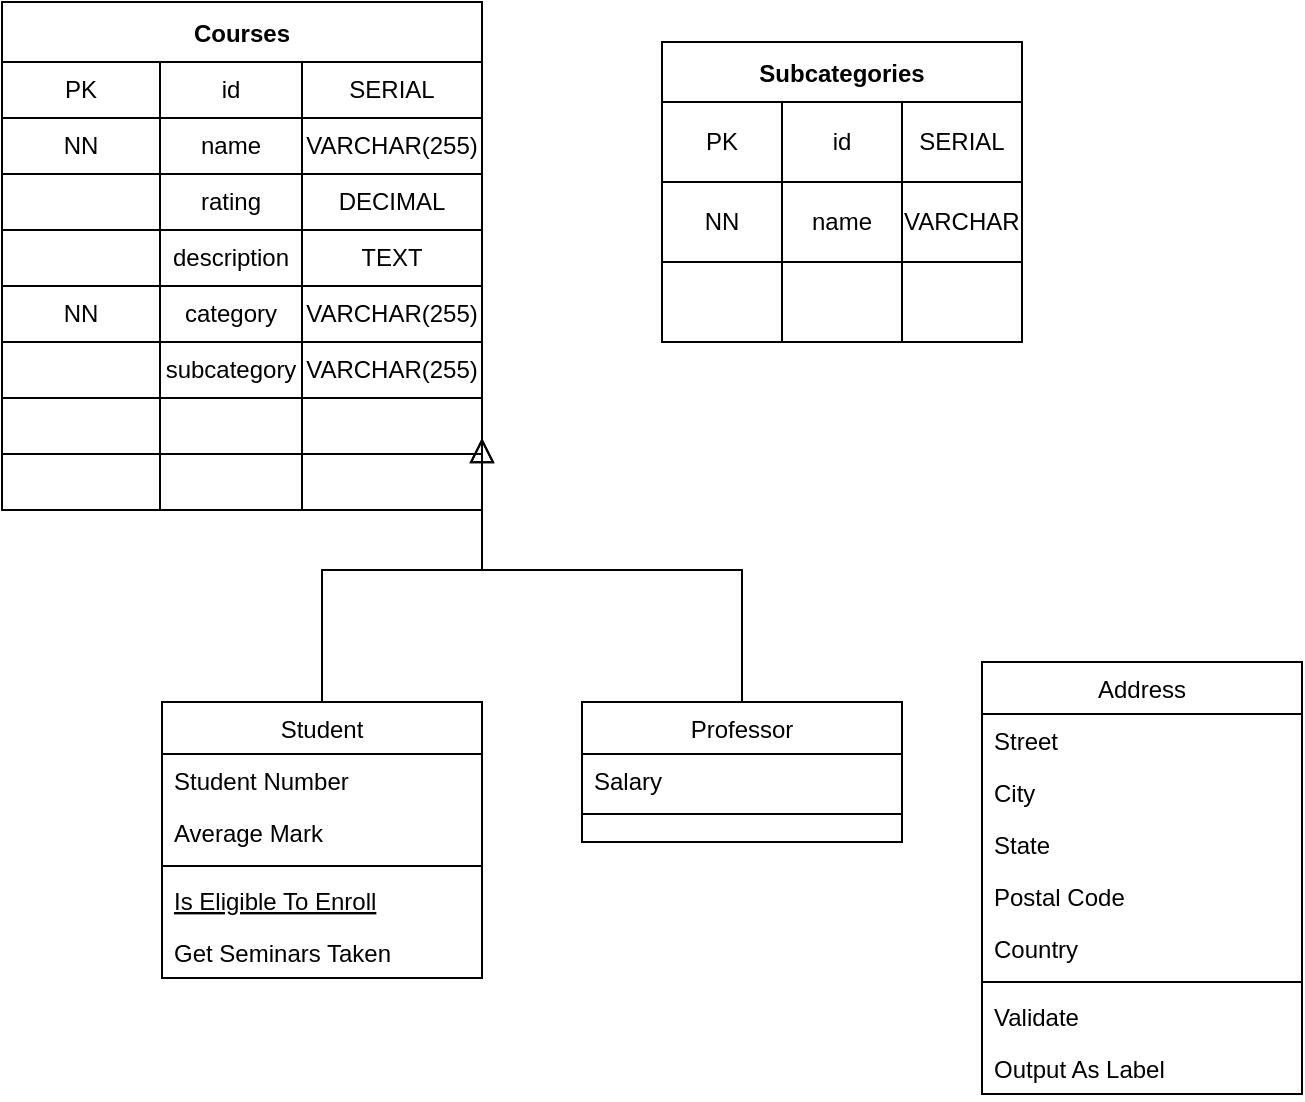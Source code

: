 <mxfile version="15.1.2" type="github">
  <diagram id="C5RBs43oDa-KdzZeNtuy" name="Page-1">
    <mxGraphModel dx="865" dy="468" grid="1" gridSize="10" guides="1" tooltips="1" connect="1" arrows="1" fold="1" page="1" pageScale="1" pageWidth="827" pageHeight="1169" math="0" shadow="0">
      <root>
        <mxCell id="WIyWlLk6GJQsqaUBKTNV-0" />
        <mxCell id="WIyWlLk6GJQsqaUBKTNV-1" parent="WIyWlLk6GJQsqaUBKTNV-0" />
        <mxCell id="zkfFHV4jXpPFQw0GAbJ--6" value="Student" style="swimlane;fontStyle=0;align=center;verticalAlign=top;childLayout=stackLayout;horizontal=1;startSize=26;horizontalStack=0;resizeParent=1;resizeLast=0;collapsible=1;marginBottom=0;rounded=0;shadow=0;strokeWidth=1;" parent="WIyWlLk6GJQsqaUBKTNV-1" vertex="1">
          <mxGeometry x="120" y="360" width="160" height="138" as="geometry">
            <mxRectangle x="130" y="380" width="160" height="26" as="alternateBounds" />
          </mxGeometry>
        </mxCell>
        <mxCell id="zkfFHV4jXpPFQw0GAbJ--7" value="Student Number" style="text;align=left;verticalAlign=top;spacingLeft=4;spacingRight=4;overflow=hidden;rotatable=0;points=[[0,0.5],[1,0.5]];portConstraint=eastwest;" parent="zkfFHV4jXpPFQw0GAbJ--6" vertex="1">
          <mxGeometry y="26" width="160" height="26" as="geometry" />
        </mxCell>
        <mxCell id="zkfFHV4jXpPFQw0GAbJ--8" value="Average Mark" style="text;align=left;verticalAlign=top;spacingLeft=4;spacingRight=4;overflow=hidden;rotatable=0;points=[[0,0.5],[1,0.5]];portConstraint=eastwest;rounded=0;shadow=0;html=0;" parent="zkfFHV4jXpPFQw0GAbJ--6" vertex="1">
          <mxGeometry y="52" width="160" height="26" as="geometry" />
        </mxCell>
        <mxCell id="zkfFHV4jXpPFQw0GAbJ--9" value="" style="line;html=1;strokeWidth=1;align=left;verticalAlign=middle;spacingTop=-1;spacingLeft=3;spacingRight=3;rotatable=0;labelPosition=right;points=[];portConstraint=eastwest;" parent="zkfFHV4jXpPFQw0GAbJ--6" vertex="1">
          <mxGeometry y="78" width="160" height="8" as="geometry" />
        </mxCell>
        <mxCell id="zkfFHV4jXpPFQw0GAbJ--10" value="Is Eligible To Enroll" style="text;align=left;verticalAlign=top;spacingLeft=4;spacingRight=4;overflow=hidden;rotatable=0;points=[[0,0.5],[1,0.5]];portConstraint=eastwest;fontStyle=4" parent="zkfFHV4jXpPFQw0GAbJ--6" vertex="1">
          <mxGeometry y="86" width="160" height="26" as="geometry" />
        </mxCell>
        <mxCell id="zkfFHV4jXpPFQw0GAbJ--11" value="Get Seminars Taken" style="text;align=left;verticalAlign=top;spacingLeft=4;spacingRight=4;overflow=hidden;rotatable=0;points=[[0,0.5],[1,0.5]];portConstraint=eastwest;" parent="zkfFHV4jXpPFQw0GAbJ--6" vertex="1">
          <mxGeometry y="112" width="160" height="26" as="geometry" />
        </mxCell>
        <mxCell id="zkfFHV4jXpPFQw0GAbJ--12" value="" style="endArrow=block;endSize=10;endFill=0;shadow=0;strokeWidth=1;rounded=0;edgeStyle=elbowEdgeStyle;elbow=vertical;" parent="WIyWlLk6GJQsqaUBKTNV-1" source="zkfFHV4jXpPFQw0GAbJ--6" edge="1">
          <mxGeometry width="160" relative="1" as="geometry">
            <mxPoint x="200" y="203" as="sourcePoint" />
            <mxPoint x="280" y="228" as="targetPoint" />
          </mxGeometry>
        </mxCell>
        <mxCell id="zkfFHV4jXpPFQw0GAbJ--13" value="Professor" style="swimlane;fontStyle=0;align=center;verticalAlign=top;childLayout=stackLayout;horizontal=1;startSize=26;horizontalStack=0;resizeParent=1;resizeLast=0;collapsible=1;marginBottom=0;rounded=0;shadow=0;strokeWidth=1;" parent="WIyWlLk6GJQsqaUBKTNV-1" vertex="1">
          <mxGeometry x="330" y="360" width="160" height="70" as="geometry">
            <mxRectangle x="340" y="380" width="170" height="26" as="alternateBounds" />
          </mxGeometry>
        </mxCell>
        <mxCell id="zkfFHV4jXpPFQw0GAbJ--14" value="Salary" style="text;align=left;verticalAlign=top;spacingLeft=4;spacingRight=4;overflow=hidden;rotatable=0;points=[[0,0.5],[1,0.5]];portConstraint=eastwest;" parent="zkfFHV4jXpPFQw0GAbJ--13" vertex="1">
          <mxGeometry y="26" width="160" height="26" as="geometry" />
        </mxCell>
        <mxCell id="zkfFHV4jXpPFQw0GAbJ--15" value="" style="line;html=1;strokeWidth=1;align=left;verticalAlign=middle;spacingTop=-1;spacingLeft=3;spacingRight=3;rotatable=0;labelPosition=right;points=[];portConstraint=eastwest;" parent="zkfFHV4jXpPFQw0GAbJ--13" vertex="1">
          <mxGeometry y="52" width="160" height="8" as="geometry" />
        </mxCell>
        <mxCell id="zkfFHV4jXpPFQw0GAbJ--16" value="" style="endArrow=block;endSize=10;endFill=0;shadow=0;strokeWidth=1;rounded=0;edgeStyle=elbowEdgeStyle;elbow=vertical;" parent="WIyWlLk6GJQsqaUBKTNV-1" source="zkfFHV4jXpPFQw0GAbJ--13" edge="1">
          <mxGeometry width="160" relative="1" as="geometry">
            <mxPoint x="210" y="373" as="sourcePoint" />
            <mxPoint x="280" y="228" as="targetPoint" />
          </mxGeometry>
        </mxCell>
        <mxCell id="zkfFHV4jXpPFQw0GAbJ--17" value="Address" style="swimlane;fontStyle=0;align=center;verticalAlign=top;childLayout=stackLayout;horizontal=1;startSize=26;horizontalStack=0;resizeParent=1;resizeLast=0;collapsible=1;marginBottom=0;rounded=0;shadow=0;strokeWidth=1;" parent="WIyWlLk6GJQsqaUBKTNV-1" vertex="1">
          <mxGeometry x="530" y="340" width="160" height="216" as="geometry">
            <mxRectangle x="550" y="140" width="160" height="26" as="alternateBounds" />
          </mxGeometry>
        </mxCell>
        <mxCell id="zkfFHV4jXpPFQw0GAbJ--18" value="Street" style="text;align=left;verticalAlign=top;spacingLeft=4;spacingRight=4;overflow=hidden;rotatable=0;points=[[0,0.5],[1,0.5]];portConstraint=eastwest;" parent="zkfFHV4jXpPFQw0GAbJ--17" vertex="1">
          <mxGeometry y="26" width="160" height="26" as="geometry" />
        </mxCell>
        <mxCell id="zkfFHV4jXpPFQw0GAbJ--19" value="City" style="text;align=left;verticalAlign=top;spacingLeft=4;spacingRight=4;overflow=hidden;rotatable=0;points=[[0,0.5],[1,0.5]];portConstraint=eastwest;rounded=0;shadow=0;html=0;" parent="zkfFHV4jXpPFQw0GAbJ--17" vertex="1">
          <mxGeometry y="52" width="160" height="26" as="geometry" />
        </mxCell>
        <mxCell id="zkfFHV4jXpPFQw0GAbJ--20" value="State" style="text;align=left;verticalAlign=top;spacingLeft=4;spacingRight=4;overflow=hidden;rotatable=0;points=[[0,0.5],[1,0.5]];portConstraint=eastwest;rounded=0;shadow=0;html=0;" parent="zkfFHV4jXpPFQw0GAbJ--17" vertex="1">
          <mxGeometry y="78" width="160" height="26" as="geometry" />
        </mxCell>
        <mxCell id="zkfFHV4jXpPFQw0GAbJ--21" value="Postal Code" style="text;align=left;verticalAlign=top;spacingLeft=4;spacingRight=4;overflow=hidden;rotatable=0;points=[[0,0.5],[1,0.5]];portConstraint=eastwest;rounded=0;shadow=0;html=0;" parent="zkfFHV4jXpPFQw0GAbJ--17" vertex="1">
          <mxGeometry y="104" width="160" height="26" as="geometry" />
        </mxCell>
        <mxCell id="zkfFHV4jXpPFQw0GAbJ--22" value="Country" style="text;align=left;verticalAlign=top;spacingLeft=4;spacingRight=4;overflow=hidden;rotatable=0;points=[[0,0.5],[1,0.5]];portConstraint=eastwest;rounded=0;shadow=0;html=0;" parent="zkfFHV4jXpPFQw0GAbJ--17" vertex="1">
          <mxGeometry y="130" width="160" height="26" as="geometry" />
        </mxCell>
        <mxCell id="zkfFHV4jXpPFQw0GAbJ--23" value="" style="line;html=1;strokeWidth=1;align=left;verticalAlign=middle;spacingTop=-1;spacingLeft=3;spacingRight=3;rotatable=0;labelPosition=right;points=[];portConstraint=eastwest;" parent="zkfFHV4jXpPFQw0GAbJ--17" vertex="1">
          <mxGeometry y="156" width="160" height="8" as="geometry" />
        </mxCell>
        <mxCell id="zkfFHV4jXpPFQw0GAbJ--24" value="Validate" style="text;align=left;verticalAlign=top;spacingLeft=4;spacingRight=4;overflow=hidden;rotatable=0;points=[[0,0.5],[1,0.5]];portConstraint=eastwest;" parent="zkfFHV4jXpPFQw0GAbJ--17" vertex="1">
          <mxGeometry y="164" width="160" height="26" as="geometry" />
        </mxCell>
        <mxCell id="zkfFHV4jXpPFQw0GAbJ--25" value="Output As Label" style="text;align=left;verticalAlign=top;spacingLeft=4;spacingRight=4;overflow=hidden;rotatable=0;points=[[0,0.5],[1,0.5]];portConstraint=eastwest;" parent="zkfFHV4jXpPFQw0GAbJ--17" vertex="1">
          <mxGeometry y="190" width="160" height="26" as="geometry" />
        </mxCell>
        <mxCell id="fJcrdEHhsctrOGzdh0rk-19" value="Courses" style="shape=table;startSize=30;container=1;collapsible=0;childLayout=tableLayout;fontStyle=1;align=center;pointerEvents=1;" vertex="1" parent="WIyWlLk6GJQsqaUBKTNV-1">
          <mxGeometry x="40" y="10" width="240" height="254" as="geometry" />
        </mxCell>
        <mxCell id="fJcrdEHhsctrOGzdh0rk-20" value="" style="shape=partialRectangle;html=1;whiteSpace=wrap;collapsible=0;dropTarget=0;pointerEvents=0;fillColor=none;top=0;left=0;bottom=0;right=0;points=[[0,0.5],[1,0.5]];portConstraint=eastwest;strokeColor=none;" vertex="1" parent="fJcrdEHhsctrOGzdh0rk-19">
          <mxGeometry y="30" width="240" height="28" as="geometry" />
        </mxCell>
        <mxCell id="fJcrdEHhsctrOGzdh0rk-21" value="PK" style="shape=partialRectangle;html=1;whiteSpace=wrap;connectable=0;fillColor=none;top=0;left=0;bottom=0;right=0;overflow=hidden;pointerEvents=1;" vertex="1" parent="fJcrdEHhsctrOGzdh0rk-20">
          <mxGeometry width="79" height="28" as="geometry" />
        </mxCell>
        <mxCell id="fJcrdEHhsctrOGzdh0rk-22" value="id" style="shape=partialRectangle;html=1;whiteSpace=wrap;connectable=0;fillColor=none;top=0;left=0;bottom=0;right=0;overflow=hidden;pointerEvents=1;" vertex="1" parent="fJcrdEHhsctrOGzdh0rk-20">
          <mxGeometry x="79" width="71" height="28" as="geometry" />
        </mxCell>
        <mxCell id="fJcrdEHhsctrOGzdh0rk-23" value="SERIAL" style="shape=partialRectangle;html=1;whiteSpace=wrap;connectable=0;fillColor=none;top=0;left=0;bottom=0;right=0;overflow=hidden;pointerEvents=1;" vertex="1" parent="fJcrdEHhsctrOGzdh0rk-20">
          <mxGeometry x="150" width="90" height="28" as="geometry" />
        </mxCell>
        <mxCell id="fJcrdEHhsctrOGzdh0rk-24" value="" style="shape=partialRectangle;html=1;whiteSpace=wrap;collapsible=0;dropTarget=0;pointerEvents=0;fillColor=none;top=0;left=0;bottom=0;right=0;points=[[0,0.5],[1,0.5]];portConstraint=eastwest;connectable=1;strokeColor=none;" vertex="1" parent="fJcrdEHhsctrOGzdh0rk-19">
          <mxGeometry y="58" width="240" height="28" as="geometry" />
        </mxCell>
        <mxCell id="fJcrdEHhsctrOGzdh0rk-25" value="NN" style="shape=partialRectangle;html=1;whiteSpace=wrap;connectable=0;fillColor=none;top=0;left=0;bottom=0;right=0;overflow=hidden;pointerEvents=1;" vertex="1" parent="fJcrdEHhsctrOGzdh0rk-24">
          <mxGeometry width="79" height="28" as="geometry" />
        </mxCell>
        <mxCell id="fJcrdEHhsctrOGzdh0rk-26" value="name" style="shape=partialRectangle;html=1;whiteSpace=wrap;connectable=0;fillColor=none;top=0;left=0;bottom=0;right=0;overflow=hidden;pointerEvents=1;" vertex="1" parent="fJcrdEHhsctrOGzdh0rk-24">
          <mxGeometry x="79" width="71" height="28" as="geometry" />
        </mxCell>
        <mxCell id="fJcrdEHhsctrOGzdh0rk-27" value="VARCHAR(255)" style="shape=partialRectangle;html=1;whiteSpace=wrap;connectable=0;fillColor=none;top=0;left=0;bottom=0;right=0;overflow=hidden;pointerEvents=1;" vertex="1" parent="fJcrdEHhsctrOGzdh0rk-24">
          <mxGeometry x="150" width="90" height="28" as="geometry" />
        </mxCell>
        <mxCell id="fJcrdEHhsctrOGzdh0rk-28" value="" style="shape=partialRectangle;html=1;whiteSpace=wrap;collapsible=0;dropTarget=0;pointerEvents=0;fillColor=none;top=0;left=0;bottom=0;right=0;points=[[0,0.5],[1,0.5]];portConstraint=eastwest;" vertex="1" parent="fJcrdEHhsctrOGzdh0rk-19">
          <mxGeometry y="86" width="240" height="28" as="geometry" />
        </mxCell>
        <mxCell id="fJcrdEHhsctrOGzdh0rk-29" value="" style="shape=partialRectangle;html=1;whiteSpace=wrap;connectable=0;fillColor=none;top=0;left=0;bottom=0;right=0;overflow=hidden;pointerEvents=1;" vertex="1" parent="fJcrdEHhsctrOGzdh0rk-28">
          <mxGeometry width="79" height="28" as="geometry" />
        </mxCell>
        <mxCell id="fJcrdEHhsctrOGzdh0rk-30" value="rating" style="shape=partialRectangle;html=1;whiteSpace=wrap;connectable=0;fillColor=none;top=0;left=0;bottom=0;right=0;overflow=hidden;pointerEvents=1;strokeColor=#FFFFFF;" vertex="1" parent="fJcrdEHhsctrOGzdh0rk-28">
          <mxGeometry x="79" width="71" height="28" as="geometry" />
        </mxCell>
        <mxCell id="fJcrdEHhsctrOGzdh0rk-31" value="DECIMAL" style="shape=partialRectangle;html=1;whiteSpace=wrap;connectable=0;fillColor=none;top=0;left=0;bottom=0;right=0;overflow=hidden;pointerEvents=1;" vertex="1" parent="fJcrdEHhsctrOGzdh0rk-28">
          <mxGeometry x="150" width="90" height="28" as="geometry" />
        </mxCell>
        <mxCell id="fJcrdEHhsctrOGzdh0rk-32" style="shape=partialRectangle;html=1;whiteSpace=wrap;collapsible=0;dropTarget=0;pointerEvents=0;fillColor=none;top=0;left=0;bottom=0;right=0;points=[[0,0.5],[1,0.5]];portConstraint=eastwest;" vertex="1" parent="fJcrdEHhsctrOGzdh0rk-19">
          <mxGeometry y="114" width="240" height="28" as="geometry" />
        </mxCell>
        <mxCell id="fJcrdEHhsctrOGzdh0rk-33" style="shape=partialRectangle;html=1;whiteSpace=wrap;connectable=0;fillColor=none;top=0;left=0;bottom=0;right=0;overflow=hidden;pointerEvents=1;" vertex="1" parent="fJcrdEHhsctrOGzdh0rk-32">
          <mxGeometry width="79" height="28" as="geometry" />
        </mxCell>
        <mxCell id="fJcrdEHhsctrOGzdh0rk-34" value="description" style="shape=partialRectangle;html=1;whiteSpace=wrap;connectable=0;fillColor=none;top=0;left=0;bottom=0;right=0;overflow=hidden;pointerEvents=1;" vertex="1" parent="fJcrdEHhsctrOGzdh0rk-32">
          <mxGeometry x="79" width="71" height="28" as="geometry" />
        </mxCell>
        <mxCell id="fJcrdEHhsctrOGzdh0rk-35" value="TEXT" style="shape=partialRectangle;html=1;whiteSpace=wrap;connectable=0;fillColor=none;top=0;left=0;bottom=0;right=0;overflow=hidden;pointerEvents=1;" vertex="1" parent="fJcrdEHhsctrOGzdh0rk-32">
          <mxGeometry x="150" width="90" height="28" as="geometry" />
        </mxCell>
        <mxCell id="fJcrdEHhsctrOGzdh0rk-36" style="shape=partialRectangle;html=1;whiteSpace=wrap;collapsible=0;dropTarget=0;pointerEvents=0;fillColor=none;top=0;left=0;bottom=0;right=0;points=[[0,0.5],[1,0.5]];portConstraint=eastwest;" vertex="1" parent="fJcrdEHhsctrOGzdh0rk-19">
          <mxGeometry y="142" width="240" height="28" as="geometry" />
        </mxCell>
        <mxCell id="fJcrdEHhsctrOGzdh0rk-37" value="NN" style="shape=partialRectangle;html=1;whiteSpace=wrap;connectable=0;fillColor=none;top=0;left=0;bottom=0;right=0;overflow=hidden;pointerEvents=1;" vertex="1" parent="fJcrdEHhsctrOGzdh0rk-36">
          <mxGeometry width="79" height="28" as="geometry" />
        </mxCell>
        <mxCell id="fJcrdEHhsctrOGzdh0rk-38" value="category" style="shape=partialRectangle;html=1;whiteSpace=wrap;connectable=0;fillColor=none;top=0;left=0;bottom=0;right=0;overflow=hidden;pointerEvents=1;" vertex="1" parent="fJcrdEHhsctrOGzdh0rk-36">
          <mxGeometry x="79" width="71" height="28" as="geometry" />
        </mxCell>
        <mxCell id="fJcrdEHhsctrOGzdh0rk-39" value="VARCHAR(255)" style="shape=partialRectangle;html=1;whiteSpace=wrap;connectable=0;fillColor=none;top=0;left=0;bottom=0;right=0;overflow=hidden;pointerEvents=1;" vertex="1" parent="fJcrdEHhsctrOGzdh0rk-36">
          <mxGeometry x="150" width="90" height="28" as="geometry" />
        </mxCell>
        <mxCell id="fJcrdEHhsctrOGzdh0rk-40" style="shape=partialRectangle;html=1;whiteSpace=wrap;collapsible=0;dropTarget=0;pointerEvents=0;fillColor=none;top=0;left=0;bottom=0;right=0;points=[[0,0.5],[1,0.5]];portConstraint=eastwest;" vertex="1" parent="fJcrdEHhsctrOGzdh0rk-19">
          <mxGeometry y="170" width="240" height="28" as="geometry" />
        </mxCell>
        <mxCell id="fJcrdEHhsctrOGzdh0rk-41" style="shape=partialRectangle;html=1;whiteSpace=wrap;connectable=0;fillColor=none;top=0;left=0;bottom=0;right=0;overflow=hidden;pointerEvents=1;" vertex="1" parent="fJcrdEHhsctrOGzdh0rk-40">
          <mxGeometry width="79" height="28" as="geometry" />
        </mxCell>
        <mxCell id="fJcrdEHhsctrOGzdh0rk-42" value="subcategory" style="shape=partialRectangle;html=1;whiteSpace=wrap;connectable=0;fillColor=none;top=0;left=0;bottom=0;right=0;overflow=hidden;pointerEvents=1;" vertex="1" parent="fJcrdEHhsctrOGzdh0rk-40">
          <mxGeometry x="79" width="71" height="28" as="geometry" />
        </mxCell>
        <mxCell id="fJcrdEHhsctrOGzdh0rk-43" value="VARCHAR(255)" style="shape=partialRectangle;html=1;whiteSpace=wrap;connectable=0;fillColor=none;top=0;left=0;bottom=0;right=0;overflow=hidden;pointerEvents=1;" vertex="1" parent="fJcrdEHhsctrOGzdh0rk-40">
          <mxGeometry x="150" width="90" height="28" as="geometry" />
        </mxCell>
        <mxCell id="fJcrdEHhsctrOGzdh0rk-44" style="shape=partialRectangle;html=1;whiteSpace=wrap;collapsible=0;dropTarget=0;pointerEvents=0;fillColor=none;top=0;left=0;bottom=0;right=0;points=[[0,0.5],[1,0.5]];portConstraint=eastwest;" vertex="1" parent="fJcrdEHhsctrOGzdh0rk-19">
          <mxGeometry y="198" width="240" height="28" as="geometry" />
        </mxCell>
        <mxCell id="fJcrdEHhsctrOGzdh0rk-45" style="shape=partialRectangle;html=1;whiteSpace=wrap;connectable=0;fillColor=none;top=0;left=0;bottom=0;right=0;overflow=hidden;pointerEvents=1;" vertex="1" parent="fJcrdEHhsctrOGzdh0rk-44">
          <mxGeometry width="79" height="28" as="geometry" />
        </mxCell>
        <mxCell id="fJcrdEHhsctrOGzdh0rk-46" style="shape=partialRectangle;html=1;whiteSpace=wrap;connectable=0;fillColor=none;top=0;left=0;bottom=0;right=0;overflow=hidden;pointerEvents=1;" vertex="1" parent="fJcrdEHhsctrOGzdh0rk-44">
          <mxGeometry x="79" width="71" height="28" as="geometry" />
        </mxCell>
        <mxCell id="fJcrdEHhsctrOGzdh0rk-47" style="shape=partialRectangle;html=1;whiteSpace=wrap;connectable=0;fillColor=none;top=0;left=0;bottom=0;right=0;overflow=hidden;pointerEvents=1;" vertex="1" parent="fJcrdEHhsctrOGzdh0rk-44">
          <mxGeometry x="150" width="90" height="28" as="geometry" />
        </mxCell>
        <mxCell id="fJcrdEHhsctrOGzdh0rk-48" style="shape=partialRectangle;html=1;whiteSpace=wrap;collapsible=0;dropTarget=0;pointerEvents=0;fillColor=none;top=0;left=0;bottom=0;right=0;points=[[0,0.5],[1,0.5]];portConstraint=eastwest;" vertex="1" parent="fJcrdEHhsctrOGzdh0rk-19">
          <mxGeometry y="226" width="240" height="28" as="geometry" />
        </mxCell>
        <mxCell id="fJcrdEHhsctrOGzdh0rk-49" style="shape=partialRectangle;html=1;whiteSpace=wrap;connectable=0;fillColor=none;top=0;left=0;bottom=0;right=0;overflow=hidden;pointerEvents=1;" vertex="1" parent="fJcrdEHhsctrOGzdh0rk-48">
          <mxGeometry width="79" height="28" as="geometry" />
        </mxCell>
        <mxCell id="fJcrdEHhsctrOGzdh0rk-50" style="shape=partialRectangle;html=1;whiteSpace=wrap;connectable=0;fillColor=none;top=0;left=0;bottom=0;right=0;overflow=hidden;pointerEvents=1;" vertex="1" parent="fJcrdEHhsctrOGzdh0rk-48">
          <mxGeometry x="79" width="71" height="28" as="geometry" />
        </mxCell>
        <mxCell id="fJcrdEHhsctrOGzdh0rk-51" style="shape=partialRectangle;html=1;whiteSpace=wrap;connectable=0;fillColor=none;top=0;left=0;bottom=0;right=0;overflow=hidden;pointerEvents=1;" vertex="1" parent="fJcrdEHhsctrOGzdh0rk-48">
          <mxGeometry x="150" width="90" height="28" as="geometry" />
        </mxCell>
        <mxCell id="fJcrdEHhsctrOGzdh0rk-52" value="Subcategories" style="shape=table;startSize=30;container=1;collapsible=0;childLayout=tableLayout;fontStyle=1;align=center;pointerEvents=1;strokeColor=#000000;fillColor=#ffffff;" vertex="1" parent="WIyWlLk6GJQsqaUBKTNV-1">
          <mxGeometry x="370" y="30" width="180" height="150" as="geometry" />
        </mxCell>
        <mxCell id="fJcrdEHhsctrOGzdh0rk-53" value="" style="shape=partialRectangle;html=1;whiteSpace=wrap;collapsible=0;dropTarget=0;pointerEvents=0;fillColor=none;top=0;left=0;bottom=0;right=0;points=[[0,0.5],[1,0.5]];portConstraint=eastwest;" vertex="1" parent="fJcrdEHhsctrOGzdh0rk-52">
          <mxGeometry y="30" width="180" height="40" as="geometry" />
        </mxCell>
        <mxCell id="fJcrdEHhsctrOGzdh0rk-54" value="PK" style="shape=partialRectangle;html=1;whiteSpace=wrap;connectable=0;fillColor=none;top=0;left=0;bottom=0;right=0;overflow=hidden;pointerEvents=1;" vertex="1" parent="fJcrdEHhsctrOGzdh0rk-53">
          <mxGeometry width="60" height="40" as="geometry" />
        </mxCell>
        <mxCell id="fJcrdEHhsctrOGzdh0rk-55" value="id" style="shape=partialRectangle;html=1;whiteSpace=wrap;connectable=0;fillColor=none;top=0;left=0;bottom=0;right=0;overflow=hidden;pointerEvents=1;" vertex="1" parent="fJcrdEHhsctrOGzdh0rk-53">
          <mxGeometry x="60" width="60" height="40" as="geometry" />
        </mxCell>
        <mxCell id="fJcrdEHhsctrOGzdh0rk-56" value="SERIAL" style="shape=partialRectangle;html=1;whiteSpace=wrap;connectable=0;fillColor=none;top=0;left=0;bottom=0;right=0;overflow=hidden;pointerEvents=1;" vertex="1" parent="fJcrdEHhsctrOGzdh0rk-53">
          <mxGeometry x="120" width="60" height="40" as="geometry" />
        </mxCell>
        <mxCell id="fJcrdEHhsctrOGzdh0rk-57" value="" style="shape=partialRectangle;html=1;whiteSpace=wrap;collapsible=0;dropTarget=0;pointerEvents=0;fillColor=none;top=0;left=0;bottom=0;right=0;points=[[0,0.5],[1,0.5]];portConstraint=eastwest;" vertex="1" parent="fJcrdEHhsctrOGzdh0rk-52">
          <mxGeometry y="70" width="180" height="40" as="geometry" />
        </mxCell>
        <mxCell id="fJcrdEHhsctrOGzdh0rk-58" value="NN" style="shape=partialRectangle;html=1;whiteSpace=wrap;connectable=0;fillColor=none;top=0;left=0;bottom=0;right=0;overflow=hidden;pointerEvents=1;" vertex="1" parent="fJcrdEHhsctrOGzdh0rk-57">
          <mxGeometry width="60" height="40" as="geometry" />
        </mxCell>
        <mxCell id="fJcrdEHhsctrOGzdh0rk-59" value="name" style="shape=partialRectangle;html=1;whiteSpace=wrap;connectable=0;fillColor=none;top=0;left=0;bottom=0;right=0;overflow=hidden;pointerEvents=1;" vertex="1" parent="fJcrdEHhsctrOGzdh0rk-57">
          <mxGeometry x="60" width="60" height="40" as="geometry" />
        </mxCell>
        <mxCell id="fJcrdEHhsctrOGzdh0rk-60" value="VARCHAR(255)" style="shape=partialRectangle;html=1;whiteSpace=wrap;connectable=0;fillColor=none;top=0;left=0;bottom=0;right=0;overflow=hidden;pointerEvents=1;" vertex="1" parent="fJcrdEHhsctrOGzdh0rk-57">
          <mxGeometry x="120" width="60" height="40" as="geometry" />
        </mxCell>
        <mxCell id="fJcrdEHhsctrOGzdh0rk-61" value="" style="shape=partialRectangle;html=1;whiteSpace=wrap;collapsible=0;dropTarget=0;pointerEvents=0;fillColor=none;top=0;left=0;bottom=0;right=0;points=[[0,0.5],[1,0.5]];portConstraint=eastwest;" vertex="1" parent="fJcrdEHhsctrOGzdh0rk-52">
          <mxGeometry y="110" width="180" height="40" as="geometry" />
        </mxCell>
        <mxCell id="fJcrdEHhsctrOGzdh0rk-62" value="" style="shape=partialRectangle;html=1;whiteSpace=wrap;connectable=0;fillColor=none;top=0;left=0;bottom=0;right=0;overflow=hidden;pointerEvents=1;" vertex="1" parent="fJcrdEHhsctrOGzdh0rk-61">
          <mxGeometry width="60" height="40" as="geometry" />
        </mxCell>
        <mxCell id="fJcrdEHhsctrOGzdh0rk-63" value="" style="shape=partialRectangle;html=1;whiteSpace=wrap;connectable=0;fillColor=none;top=0;left=0;bottom=0;right=0;overflow=hidden;pointerEvents=1;" vertex="1" parent="fJcrdEHhsctrOGzdh0rk-61">
          <mxGeometry x="60" width="60" height="40" as="geometry" />
        </mxCell>
        <mxCell id="fJcrdEHhsctrOGzdh0rk-64" value="" style="shape=partialRectangle;html=1;whiteSpace=wrap;connectable=0;fillColor=none;top=0;left=0;bottom=0;right=0;overflow=hidden;pointerEvents=1;" vertex="1" parent="fJcrdEHhsctrOGzdh0rk-61">
          <mxGeometry x="120" width="60" height="40" as="geometry" />
        </mxCell>
      </root>
    </mxGraphModel>
  </diagram>
</mxfile>
